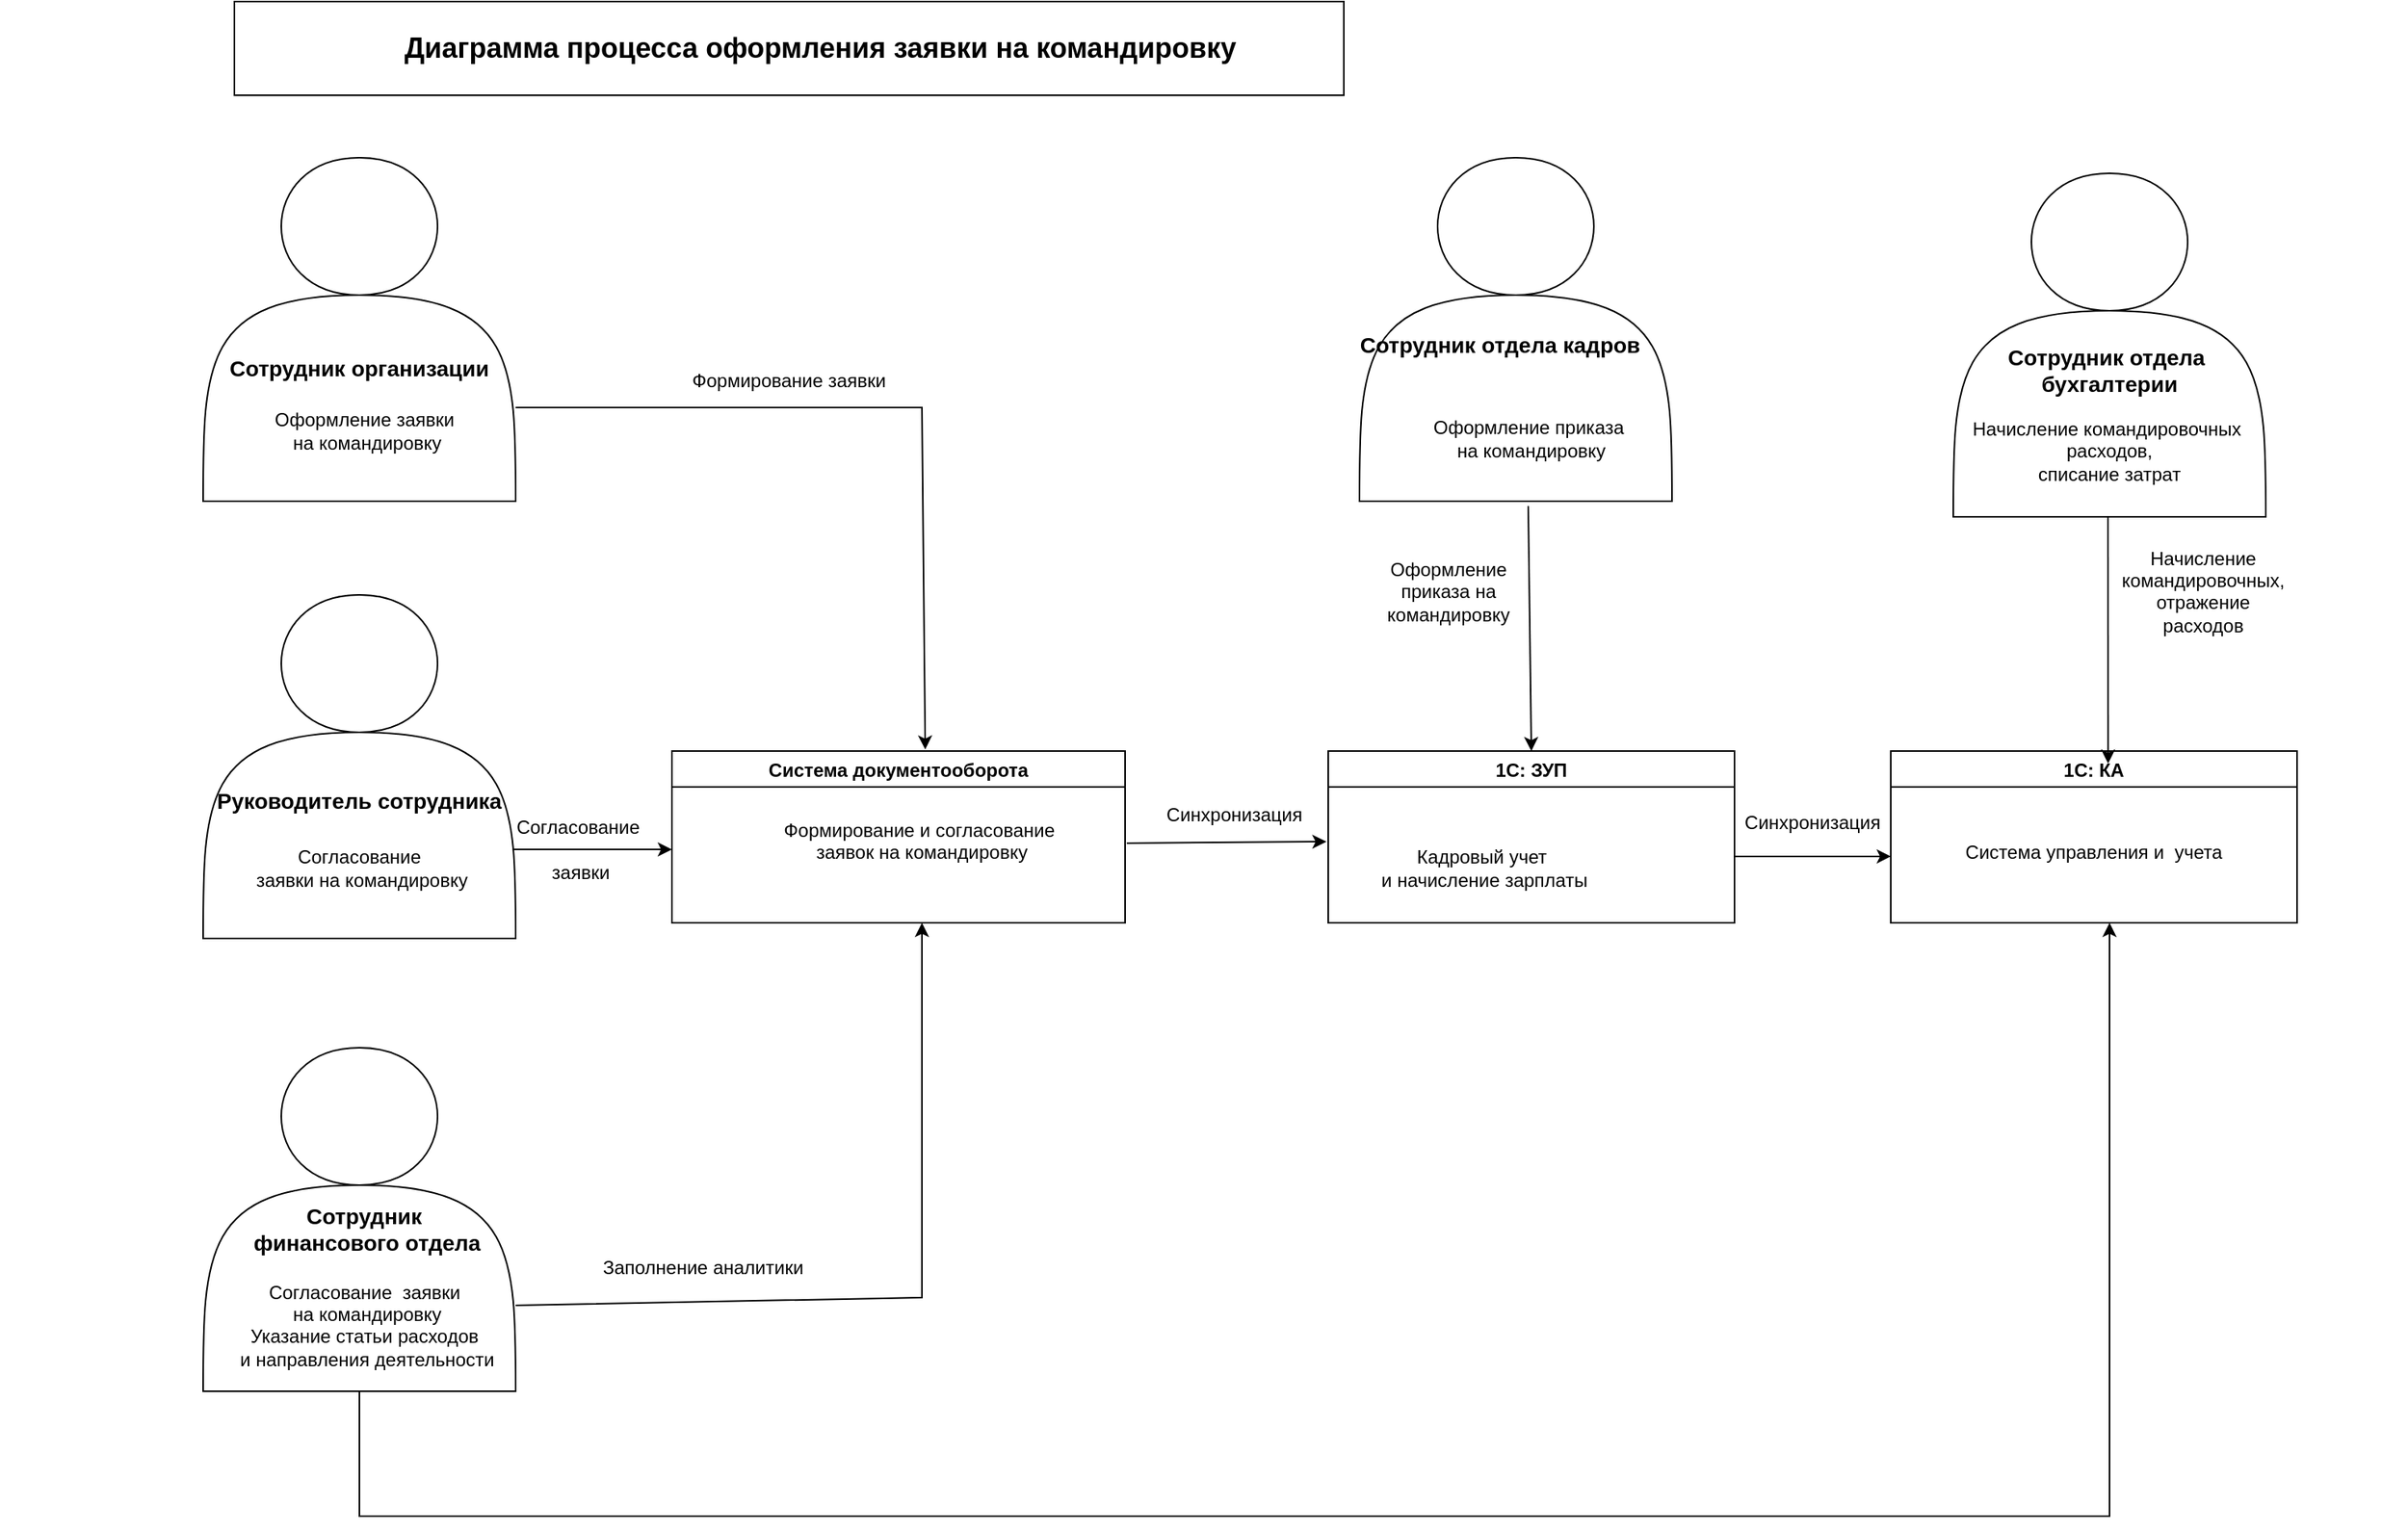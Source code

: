 <mxfile version="24.8.3">
  <diagram name="Страница — 1" id="VLSGsX3fWe6jfFy4OKIL">
    <mxGraphModel dx="2501" dy="783" grid="1" gridSize="10" guides="1" tooltips="1" connect="1" arrows="1" fold="1" page="1" pageScale="1" pageWidth="827" pageHeight="1169" math="0" shadow="0">
      <root>
        <mxCell id="0" />
        <mxCell id="1" parent="0" />
        <mxCell id="uFmxN6xGtftXsL2eB9kl-2" value="" style="rounded=0;whiteSpace=wrap;html=1;" parent="1" vertex="1">
          <mxGeometry x="80" y="30" width="710" height="60" as="geometry" />
        </mxCell>
        <mxCell id="uFmxN6xGtftXsL2eB9kl-3" value="Диаграмма процесса оформления заявки на командировку" style="text;html=1;align=center;verticalAlign=middle;whiteSpace=wrap;rounded=0;fontStyle=1;horizontal=1;fontSize=18;" parent="1" vertex="1">
          <mxGeometry x="130" y="45" width="650" height="30" as="geometry" />
        </mxCell>
        <mxCell id="wpBu9LiAd3_NSAH73SUk-11" value="" style="shape=actor;whiteSpace=wrap;html=1;" parent="1" vertex="1">
          <mxGeometry x="60" y="130" width="200" height="220" as="geometry" />
        </mxCell>
        <mxCell id="wpBu9LiAd3_NSAH73SUk-2" value="Сотрудник организации" style="text;html=1;align=center;verticalAlign=middle;whiteSpace=wrap;rounded=0;fontStyle=1;fontSize=14;" parent="1" vertex="1">
          <mxGeometry y="250" width="320" height="30" as="geometry" />
        </mxCell>
        <mxCell id="uFmxN6xGtftXsL2eB9kl-7" value="Оформление заявки&amp;nbsp;&lt;div&gt;на командировку&lt;/div&gt;" style="text;html=1;align=center;verticalAlign=middle;whiteSpace=wrap;rounded=0;" parent="1" vertex="1">
          <mxGeometry x="5" y="290" width="320" height="30" as="geometry" />
        </mxCell>
        <mxCell id="wpBu9LiAd3_NSAH73SUk-12" value="" style="shape=actor;whiteSpace=wrap;html=1;" parent="1" vertex="1">
          <mxGeometry x="60" y="410" width="200" height="220" as="geometry" />
        </mxCell>
        <mxCell id="wpBu9LiAd3_NSAH73SUk-9" value="Руководитель сотрудника&lt;div&gt;&lt;br&gt;&lt;/div&gt;" style="text;html=1;align=center;verticalAlign=middle;whiteSpace=wrap;rounded=0;fontStyle=1;fontSize=14;" parent="1" vertex="1">
          <mxGeometry y="535" width="320" height="30" as="geometry" />
        </mxCell>
        <mxCell id="wpBu9LiAd3_NSAH73SUk-6" value="Согласование&lt;div&gt;&amp;nbsp;заявки на командировку&lt;/div&gt;" style="text;html=1;align=center;verticalAlign=middle;whiteSpace=wrap;rounded=0;" parent="1" vertex="1">
          <mxGeometry x="-30" y="570" width="380" height="30" as="geometry" />
        </mxCell>
        <mxCell id="wpBu9LiAd3_NSAH73SUk-14" value="" style="shape=actor;whiteSpace=wrap;html=1;" parent="1" vertex="1">
          <mxGeometry x="800" y="130" width="200" height="220" as="geometry" />
        </mxCell>
        <mxCell id="wpBu9LiAd3_NSAH73SUk-4" value="Сотрудник отдела кадров" style="text;html=1;align=center;verticalAlign=middle;whiteSpace=wrap;rounded=0;fontStyle=1;fontSize=14;" parent="1" vertex="1">
          <mxGeometry x="730" y="235" width="320" height="30" as="geometry" />
        </mxCell>
        <mxCell id="uFmxN6xGtftXsL2eB9kl-8" value="Оформление приказа&amp;nbsp;&lt;div&gt;на командировку&lt;/div&gt;" style="text;html=1;align=center;verticalAlign=middle;whiteSpace=wrap;rounded=0;" parent="1" vertex="1">
          <mxGeometry x="750" y="295" width="320" height="30" as="geometry" />
        </mxCell>
        <mxCell id="wpBu9LiAd3_NSAH73SUk-15" value="" style="shape=actor;whiteSpace=wrap;html=1;" parent="1" vertex="1">
          <mxGeometry x="60" y="700" width="200" height="220" as="geometry" />
        </mxCell>
        <mxCell id="wpBu9LiAd3_NSAH73SUk-8" value="Согласование&amp;nbsp;&lt;span style=&quot;background-color: initial;&quot;&gt;&amp;nbsp;заявки&amp;nbsp;&lt;/span&gt;&lt;div&gt;&lt;span style=&quot;background-color: initial;&quot;&gt;на командировку&lt;/span&gt;&lt;div&gt;&lt;span style=&quot;background-color: initial;&quot;&gt;Указание статьи расходов&amp;nbsp;&lt;/span&gt;&lt;/div&gt;&lt;div&gt;&lt;span style=&quot;background-color: initial;&quot;&gt;и направления деятельности&lt;/span&gt;&lt;/div&gt;&lt;div&gt;&lt;span style=&quot;background-color: initial;&quot;&gt;&lt;br&gt;&lt;/span&gt;&lt;/div&gt;&lt;/div&gt;" style="text;html=1;align=center;verticalAlign=middle;whiteSpace=wrap;rounded=0;" parent="1" vertex="1">
          <mxGeometry x="-70" y="870" width="470" height="30" as="geometry" />
        </mxCell>
        <mxCell id="wpBu9LiAd3_NSAH73SUk-7" value="Сотрудник&amp;nbsp;&lt;div&gt;финансового отдела&lt;div&gt;&lt;br&gt;&lt;/div&gt;&lt;/div&gt;" style="text;html=1;align=center;verticalAlign=middle;whiteSpace=wrap;rounded=0;fontStyle=1;fontSize=14;" parent="1" vertex="1">
          <mxGeometry x="5" y="810" width="320" height="30" as="geometry" />
        </mxCell>
        <mxCell id="wpBu9LiAd3_NSAH73SUk-16" value="" style="shape=actor;whiteSpace=wrap;html=1;" parent="1" vertex="1">
          <mxGeometry x="1180" y="140" width="200" height="220" as="geometry" />
        </mxCell>
        <mxCell id="wpBu9LiAd3_NSAH73SUk-17" value="Сотрудник отдела&amp;nbsp;&lt;div&gt;бухгалтерии&lt;div&gt;&lt;br&gt;&lt;/div&gt;&lt;/div&gt;" style="text;html=1;align=center;verticalAlign=middle;whiteSpace=wrap;rounded=0;fontStyle=1;fontSize=14;" parent="1" vertex="1">
          <mxGeometry x="1120" y="260" width="320" height="30" as="geometry" />
        </mxCell>
        <mxCell id="wpBu9LiAd3_NSAH73SUk-18" value="Начисление командировочных&amp;nbsp;&lt;div&gt;расходов,&lt;br&gt;&lt;div&gt;списание затрат&lt;/div&gt;&lt;div&gt;&lt;br&gt;&lt;/div&gt;&lt;/div&gt;" style="text;html=1;align=center;verticalAlign=middle;whiteSpace=wrap;rounded=0;" parent="1" vertex="1">
          <mxGeometry x="1090" y="310" width="380" height="30" as="geometry" />
        </mxCell>
        <mxCell id="wpBu9LiAd3_NSAH73SUk-19" value="1С: ЗУП" style="swimlane;" parent="1" vertex="1">
          <mxGeometry x="780" y="510" width="260" height="110" as="geometry" />
        </mxCell>
        <mxCell id="wpBu9LiAd3_NSAH73SUk-20" value="&lt;div&gt;&lt;div&gt;Кадровый учет&amp;nbsp;&lt;/div&gt;&lt;div&gt;и начисление зарплаты&lt;/div&gt;&lt;/div&gt;" style="text;html=1;align=center;verticalAlign=middle;whiteSpace=wrap;rounded=0;" parent="wpBu9LiAd3_NSAH73SUk-19" vertex="1">
          <mxGeometry x="-60" y="60" width="320" height="30" as="geometry" />
        </mxCell>
        <mxCell id="wpBu9LiAd3_NSAH73SUk-21" value="Система документооборота" style="swimlane;" parent="1" vertex="1">
          <mxGeometry x="360" y="510" width="290" height="110" as="geometry" />
        </mxCell>
        <mxCell id="wpBu9LiAd3_NSAH73SUk-22" value="&lt;div&gt;&lt;div&gt;Формирование и согласование&amp;nbsp;&lt;/div&gt;&lt;div&gt;заявок на командировку&lt;/div&gt;&lt;/div&gt;&lt;div&gt;&lt;br&gt;&lt;/div&gt;" style="text;html=1;align=center;verticalAlign=middle;whiteSpace=wrap;rounded=0;" parent="wpBu9LiAd3_NSAH73SUk-21" vertex="1">
          <mxGeometry x="-30" y="50" width="380" height="30" as="geometry" />
        </mxCell>
        <mxCell id="wpBu9LiAd3_NSAH73SUk-28" value="1С: КА" style="swimlane;" parent="1" vertex="1">
          <mxGeometry x="1140" y="510" width="260" height="110" as="geometry" />
        </mxCell>
        <mxCell id="wpBu9LiAd3_NSAH73SUk-29" value="&lt;div&gt;Система управления и&amp;nbsp; учета&lt;/div&gt;" style="text;html=1;align=center;verticalAlign=middle;whiteSpace=wrap;rounded=0;" parent="wpBu9LiAd3_NSAH73SUk-28" vertex="1">
          <mxGeometry x="-30" y="50" width="320" height="30" as="geometry" />
        </mxCell>
        <mxCell id="wpBu9LiAd3_NSAH73SUk-41" value="" style="endArrow=classic;html=1;rounded=0;exitX=1;exitY=0.682;exitDx=0;exitDy=0;exitPerimeter=0;entryX=0.559;entryY=-0.009;entryDx=0;entryDy=0;entryPerimeter=0;" parent="1" target="wpBu9LiAd3_NSAH73SUk-21" edge="1">
          <mxGeometry relative="1" as="geometry">
            <mxPoint x="260" y="290.0" as="sourcePoint" />
            <mxPoint x="770" y="519.96" as="targetPoint" />
            <Array as="points">
              <mxPoint x="520" y="290" />
            </Array>
          </mxGeometry>
        </mxCell>
        <mxCell id="wpBu9LiAd3_NSAH73SUk-47" value="" style="endArrow=classic;html=1;rounded=0;exitX=0.806;exitY=1.267;exitDx=0;exitDy=0;exitPerimeter=0;" parent="1" source="wpBu9LiAd3_NSAH73SUk-9" edge="1">
          <mxGeometry width="50" height="50" relative="1" as="geometry">
            <mxPoint x="690" y="530" as="sourcePoint" />
            <mxPoint x="360" y="573" as="targetPoint" />
          </mxGeometry>
        </mxCell>
        <mxCell id="wpBu9LiAd3_NSAH73SUk-48" value="" style="endArrow=classic;html=1;rounded=0;exitX=1;exitY=0.75;exitDx=0;exitDy=0;" parent="1" source="wpBu9LiAd3_NSAH73SUk-15" edge="1">
          <mxGeometry width="50" height="50" relative="1" as="geometry">
            <mxPoint x="690" y="530" as="sourcePoint" />
            <mxPoint x="520" y="620" as="targetPoint" />
            <Array as="points">
              <mxPoint x="520" y="860" />
            </Array>
          </mxGeometry>
        </mxCell>
        <mxCell id="wpBu9LiAd3_NSAH73SUk-49" value="" style="endArrow=classic;html=1;rounded=0;exitX=0.845;exitY=0.3;exitDx=0;exitDy=0;exitPerimeter=0;entryX=0.184;entryY=-0.067;entryDx=0;entryDy=0;entryPerimeter=0;" parent="1" source="wpBu9LiAd3_NSAH73SUk-22" target="wpBu9LiAd3_NSAH73SUk-20" edge="1">
          <mxGeometry width="50" height="50" relative="1" as="geometry">
            <mxPoint x="800" y="430" as="sourcePoint" />
            <mxPoint x="850" y="380" as="targetPoint" />
          </mxGeometry>
        </mxCell>
        <mxCell id="wpBu9LiAd3_NSAH73SUk-50" value="" style="endArrow=classic;html=1;rounded=0;exitX=0.54;exitY=1.014;exitDx=0;exitDy=0;exitPerimeter=0;entryX=0.5;entryY=0;entryDx=0;entryDy=0;" parent="1" source="wpBu9LiAd3_NSAH73SUk-14" target="wpBu9LiAd3_NSAH73SUk-19" edge="1">
          <mxGeometry width="50" height="50" relative="1" as="geometry">
            <mxPoint x="800" y="430" as="sourcePoint" />
            <mxPoint x="850" y="380" as="targetPoint" />
          </mxGeometry>
        </mxCell>
        <mxCell id="wpBu9LiAd3_NSAH73SUk-51" value="" style="endArrow=classic;html=1;rounded=0;entryX=0.535;entryY=0.073;entryDx=0;entryDy=0;entryPerimeter=0;" parent="1" edge="1" target="wpBu9LiAd3_NSAH73SUk-28">
          <mxGeometry width="50" height="50" relative="1" as="geometry">
            <mxPoint x="1279" y="360" as="sourcePoint" />
            <mxPoint x="920" y="620" as="targetPoint" />
          </mxGeometry>
        </mxCell>
        <mxCell id="wpBu9LiAd3_NSAH73SUk-53" value="" style="endArrow=classic;html=1;rounded=0;exitX=1;exitY=0.25;exitDx=0;exitDy=0;entryX=0.094;entryY=0.583;entryDx=0;entryDy=0;entryPerimeter=0;" parent="1" source="wpBu9LiAd3_NSAH73SUk-20" target="wpBu9LiAd3_NSAH73SUk-29" edge="1">
          <mxGeometry width="50" height="50" relative="1" as="geometry">
            <mxPoint x="800" y="630" as="sourcePoint" />
            <mxPoint x="850" y="580" as="targetPoint" />
          </mxGeometry>
        </mxCell>
        <mxCell id="wpBu9LiAd3_NSAH73SUk-56" value="" style="endArrow=classic;html=1;rounded=0;exitX=0.5;exitY=1;exitDx=0;exitDy=0;" parent="1" source="wpBu9LiAd3_NSAH73SUk-15" edge="1">
          <mxGeometry width="50" height="50" relative="1" as="geometry">
            <mxPoint x="800" y="760" as="sourcePoint" />
            <mxPoint x="1280" y="620" as="targetPoint" />
            <Array as="points">
              <mxPoint x="160" y="1000" />
              <mxPoint x="1280" y="1000" />
            </Array>
          </mxGeometry>
        </mxCell>
        <mxCell id="wpBu9LiAd3_NSAH73SUk-57" value="Формирование заявки&lt;div&gt;&lt;br&gt;&lt;/div&gt;" style="text;html=1;align=center;verticalAlign=middle;whiteSpace=wrap;rounded=0;" parent="1" vertex="1">
          <mxGeometry x="275" y="265" width="320" height="30" as="geometry" />
        </mxCell>
        <mxCell id="wpBu9LiAd3_NSAH73SUk-58" value="Согласование&lt;div&gt;&lt;br&gt;&lt;/div&gt;&lt;div&gt;&amp;nbsp;заявки&lt;div&gt;&lt;br&gt;&lt;/div&gt;&lt;/div&gt;" style="text;html=1;align=center;verticalAlign=middle;whiteSpace=wrap;rounded=0;" parent="1" vertex="1">
          <mxGeometry x="140" y="565" width="320" height="30" as="geometry" />
        </mxCell>
        <mxCell id="wpBu9LiAd3_NSAH73SUk-59" value="Заполнение аналитики&lt;div&gt;&lt;br&gt;&lt;div&gt;&lt;br&gt;&lt;/div&gt;&lt;/div&gt;" style="text;html=1;align=center;verticalAlign=middle;whiteSpace=wrap;rounded=0;" parent="1" vertex="1">
          <mxGeometry x="220" y="840" width="320" height="30" as="geometry" />
        </mxCell>
        <mxCell id="wpBu9LiAd3_NSAH73SUk-60" value="Синхронизация&lt;div&gt;&lt;br&gt;&lt;/div&gt;&lt;div&gt;&lt;br&gt;&lt;/div&gt;" style="text;html=1;align=center;verticalAlign=middle;whiteSpace=wrap;rounded=0;" parent="1" vertex="1">
          <mxGeometry x="650" y="550" width="140" height="30" as="geometry" />
        </mxCell>
        <mxCell id="wpBu9LiAd3_NSAH73SUk-62" value="Синхронизация&lt;div&gt;&lt;br&gt;&lt;/div&gt;&lt;div&gt;&lt;br&gt;&lt;/div&gt;" style="text;html=1;align=center;verticalAlign=middle;whiteSpace=wrap;rounded=0;" parent="1" vertex="1">
          <mxGeometry x="1020" y="555" width="140" height="30" as="geometry" />
        </mxCell>
        <mxCell id="wpBu9LiAd3_NSAH73SUk-66" value="Оформление приказа на командировку&lt;div&gt;&lt;br&gt;&lt;/div&gt;" style="text;html=1;align=center;verticalAlign=middle;whiteSpace=wrap;rounded=0;" parent="1" vertex="1">
          <mxGeometry x="827" y="400" width="60" height="30" as="geometry" />
        </mxCell>
        <mxCell id="wpBu9LiAd3_NSAH73SUk-68" value="&lt;div&gt;Начисление командировочных,&lt;/div&gt;&lt;div&gt;отражение расходов&lt;/div&gt;&lt;div&gt;&lt;br&gt;&lt;/div&gt;" style="text;html=1;align=center;verticalAlign=middle;whiteSpace=wrap;rounded=0;" parent="1" vertex="1">
          <mxGeometry x="1310" y="400" width="60" height="30" as="geometry" />
        </mxCell>
      </root>
    </mxGraphModel>
  </diagram>
</mxfile>
